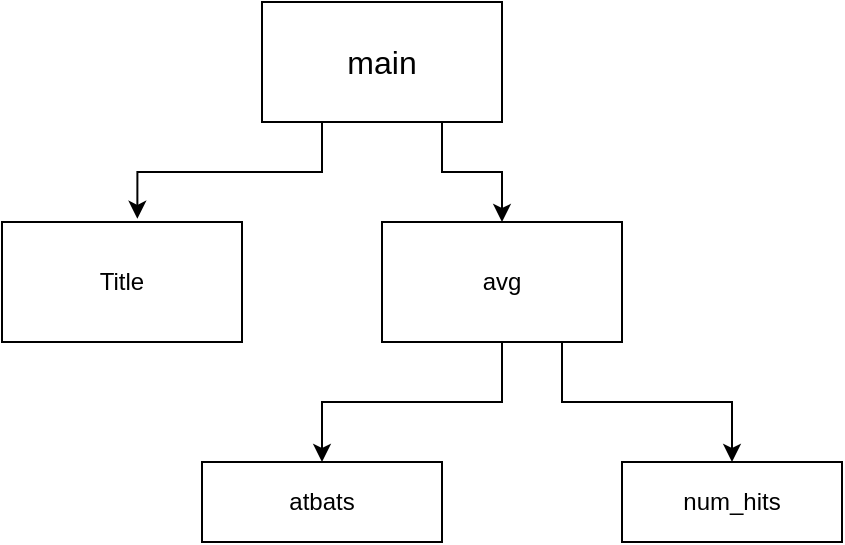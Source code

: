 <mxfile version="22.0.3" type="device">
  <diagram name="Page-1" id="-AF1Tq4smPEbZoSg2KQT">
    <mxGraphModel dx="339" dy="626" grid="1" gridSize="10" guides="1" tooltips="1" connect="1" arrows="1" fold="1" page="1" pageScale="1" pageWidth="850" pageHeight="1100" math="0" shadow="0">
      <root>
        <mxCell id="0" />
        <mxCell id="1" parent="0" />
        <mxCell id="PISk024J-HBkNfMFhdv4-11" style="edgeStyle=orthogonalEdgeStyle;rounded=0;orthogonalLoop=1;jettySize=auto;html=1;exitX=0.75;exitY=1;exitDx=0;exitDy=0;" edge="1" parent="1" source="PISk024J-HBkNfMFhdv4-1" target="PISk024J-HBkNfMFhdv4-3">
          <mxGeometry relative="1" as="geometry" />
        </mxCell>
        <mxCell id="PISk024J-HBkNfMFhdv4-1" value="&lt;font size=&quot;3&quot;&gt;main&lt;/font&gt;" style="rounded=0;whiteSpace=wrap;html=1;" vertex="1" parent="1">
          <mxGeometry x="350" y="100" width="120" height="60" as="geometry" />
        </mxCell>
        <mxCell id="PISk024J-HBkNfMFhdv4-2" value="Title" style="rounded=0;whiteSpace=wrap;html=1;" vertex="1" parent="1">
          <mxGeometry x="220" y="210" width="120" height="60" as="geometry" />
        </mxCell>
        <mxCell id="PISk024J-HBkNfMFhdv4-9" style="edgeStyle=orthogonalEdgeStyle;rounded=0;orthogonalLoop=1;jettySize=auto;html=1;entryX=0.5;entryY=0;entryDx=0;entryDy=0;exitX=0.75;exitY=1;exitDx=0;exitDy=0;" edge="1" parent="1" source="PISk024J-HBkNfMFhdv4-3" target="PISk024J-HBkNfMFhdv4-5">
          <mxGeometry relative="1" as="geometry">
            <mxPoint x="500" y="300" as="sourcePoint" />
          </mxGeometry>
        </mxCell>
        <mxCell id="PISk024J-HBkNfMFhdv4-10" style="edgeStyle=orthogonalEdgeStyle;rounded=0;orthogonalLoop=1;jettySize=auto;html=1;exitX=0.5;exitY=1;exitDx=0;exitDy=0;entryX=0.5;entryY=0;entryDx=0;entryDy=0;" edge="1" parent="1" source="PISk024J-HBkNfMFhdv4-3" target="PISk024J-HBkNfMFhdv4-4">
          <mxGeometry relative="1" as="geometry" />
        </mxCell>
        <mxCell id="PISk024J-HBkNfMFhdv4-3" value="avg" style="rounded=0;whiteSpace=wrap;html=1;" vertex="1" parent="1">
          <mxGeometry x="410" y="210" width="120" height="60" as="geometry" />
        </mxCell>
        <mxCell id="PISk024J-HBkNfMFhdv4-4" value="atbats" style="rounded=0;whiteSpace=wrap;html=1;" vertex="1" parent="1">
          <mxGeometry x="320" y="330" width="120" height="40" as="geometry" />
        </mxCell>
        <mxCell id="PISk024J-HBkNfMFhdv4-5" value="num_hits" style="rounded=0;whiteSpace=wrap;html=1;" vertex="1" parent="1">
          <mxGeometry x="530" y="330" width="110" height="40" as="geometry" />
        </mxCell>
        <mxCell id="PISk024J-HBkNfMFhdv4-12" style="edgeStyle=orthogonalEdgeStyle;rounded=0;orthogonalLoop=1;jettySize=auto;html=1;exitX=0.25;exitY=1;exitDx=0;exitDy=0;entryX=0.564;entryY=-0.027;entryDx=0;entryDy=0;entryPerimeter=0;" edge="1" parent="1" source="PISk024J-HBkNfMFhdv4-1" target="PISk024J-HBkNfMFhdv4-2">
          <mxGeometry relative="1" as="geometry" />
        </mxCell>
      </root>
    </mxGraphModel>
  </diagram>
</mxfile>
